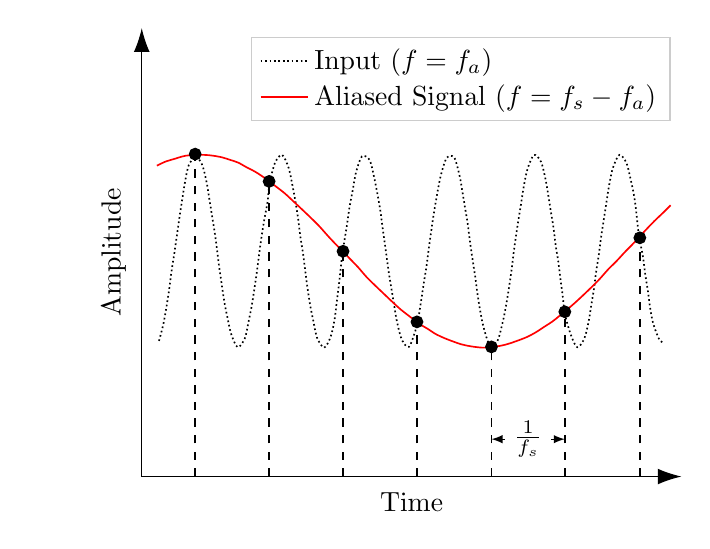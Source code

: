\definecolor{kitgreen}{rgb}{0,0.588,0.51}
\definecolor{kitblue}{rgb}{0.275,0.392,0.667}
\usetikzlibrary{arrows.meta}
\pgfplotsset{compat=1.11}
\def\arrlen{3mm}
\def\arrwidth{2mm}
\usetikzlibrary{calc}

\begin{tikzpicture}
\begin{axis}[%
axis lines=left, xtick=\empty, ytick=\empty,
xmin=0,
xmax=1,
ymin=0,
ymax=1.2,
xlabel={Time},
ylabel={Amplitude},
axis background/.style={fill=white},
axis line style={-{Latex[length=\arrlen,width=\arrwidth]}},
clip=false,
%xlabel style={yshift=-2.5cm},
legend cell align={left},
legend style={fill opacity=0.8, draw opacity=1, text opacity=1, draw=white!80!black},
]

\addplot [semithick,color=black,smooth,densely dotted]
  table[row sep=crcr]{%
0.032 0.363\\
0.04 0.408\\
0.046 0.456\\
0.051 0.503\\
0.055 0.548\\
0.06 0.594\\
0.065 0.644\\
0.07 0.695\\
0.075 0.742\\
0.08 0.787\\
0.087 0.833\\
0.1 0.857\\
0.112 0.834\\
0.12 0.789\\
0.125 0.745\\
0.13 0.7\\
0.135 0.655\\
0.139 0.613\\
0.143 0.566\\
0.148 0.516\\
0.153 0.468\\
0.159 0.424\\
0.166 0.38\\
0.178 0.346\\
0.191 0.37\\
0.198 0.415\\
0.204 0.459\\
0.209 0.505\\
0.214 0.555\\
0.218 0.601\\
0.222 0.642\\
0.227 0.687\\
0.233 0.734\\
0.237 0.785\\
0.247 0.84\\
0.26 0.861\\
0.272 0.827\\
0.279 0.781\\
0.285 0.734\\
0.29 0.688\\
0.294 0.641\\
0.299 0.596\\
0.303 0.55\\
0.307 0.506\\
0.312 0.459\\
0.318 0.416\\
0.325 0.371\\
0.338 0.345\\
0.35 0.374\\
0.357 0.418\\
0.362 0.475\\
0.366 0.521\\
0.368 0.548\\
0.372 0.598\\
0.38 0.671\\
0.385 0.721\\
0.391 0.767\\
0.397 0.814\\
0.408 0.857\\
0.422 0.848\\
0.43 0.805\\
0.436 0.762\\
0.442 0.713\\
0.446 0.669\\
0.45 0.628\\
0.454 0.586\\
0.458 0.544\\
0.463 0.5\\
0.468 0.456\\
0.473 0.414\\
0.482 0.366\\
0.495 0.347\\
0.507 0.39\\
0.512 0.419\\
0.518 0.473\\
0.523 0.521\\
0.528 0.566\\
0.532 0.612\\
0.537 0.663\\
0.542 0.711\\
0.548 0.761\\
0.554 0.805\\
0.565 0.853\\
0.579 0.854\\
0.589 0.805\\
0.594 0.764\\
0.599 0.72\\
0.604 0.677\\
0.608 0.631\\
0.613 0.581\\
0.618 0.534\\
0.622 0.49\\
0.627 0.445\\
0.633 0.402\\
0.644 0.355\\
0.659 0.363\\
0.669 0.414\\
0.675 0.457\\
0.68 0.501\\
0.685 0.55\\
0.689 0.597\\
0.693 0.639\\
0.698 0.687\\
0.703 0.731\\
0.708 0.777\\
0.715 0.824\\
0.727 0.861\\
0.74 0.842\\
0.748 0.797\\
0.753 0.756\\
0.758 0.71\\
0.763 0.666\\
0.767 0.619\\
0.772 0.574\\
0.776 0.527\\
0.78 0.485\\
0.784 0.436\\
0.795 0.38\\
0.807 0.346\\
0.82 0.369\\
0.828 0.414\\
0.833 0.459\\
0.838 0.503\\
0.842 0.548\\
0.847 0.594\\
0.851 0.639\\
0.856 0.686\\
0.861 0.733\\
0.866 0.779\\
0.873 0.826\\
0.885 0.861\\
0.898 0.84\\
0.906 0.795\\
0.912 0.754\\
0.916 0.713\\
0.921 0.648\\
0.929 0.586\\
0.933 0.541\\
0.938 0.496\\
0.942 0.452\\
0.948 0.408\\
0.96 0.364\\
0.969 0.358\\
};
\addlegendentry{Input ($f=f_a$)}

\addplot [semithick,color=red,smooth]
  table[row sep=crcr]{%
0.028 0.832\\
0.044 0.843\\
0.06 0.85\\
0.076 0.857\\
0.089 0.86\\
0.115 0.861\\
0.131 0.859\\
0.147 0.855\\
0.163 0.848\\
0.179 0.84\\
0.194 0.828\\
0.21 0.816\\
0.225 0.802\\
0.249 0.776\\
0.265 0.758\\
0.28 0.738\\
0.297 0.715\\
0.313 0.693\\
0.329 0.67\\
0.345 0.644\\
0.36 0.621\\
0.385 0.584\\
0.401 0.56\\
0.416 0.535\\
0.432 0.512\\
0.448 0.49\\
0.464 0.468\\
0.48 0.447\\
0.496 0.429\\
0.515 0.408\\
0.528 0.397\\
0.544 0.382\\
0.56 0.371\\
0.576 0.362\\
0.592 0.354\\
0.608 0.349\\
0.623 0.346\\
0.638 0.345\\
0.665 0.35\\
0.681 0.356\\
0.697 0.364\\
0.713 0.373\\
0.729 0.385\\
0.745 0.4\\
0.761 0.415\\
0.774 0.43\\
0.798 0.459\\
0.814 0.48\\
0.83 0.502\\
0.848 0.528\\
0.864 0.554\\
0.88 0.577\\
0.896 0.602\\
0.911 0.624\\
0.934 0.66\\
0.95 0.684\\
0.966 0.706\\
0.98 0.726\\
};
\addlegendentry{Aliased Signal ($f=f_s-f_a$)}

\addplot[ycomb,dashed,semithick]
  table[row sep=crcr]{%
0.099 0.863\\
0.236 0.79\\
0.373 0.603\\
0.51 0.414\\
0.648 0.347\\
0.784 0.441\\
0.923 0.639\\
};

\addplot[,semithick,only marks]
  table[row sep=crcr]{%
0.099 0.863\\
0.236 0.79\\
0.373 0.603\\
0.51 0.414\\
0.648 0.347\\
0.784 0.441\\
0.923 0.639\\
};
\draw[latex-latex] (0.648,0.1) -- node[fill=white] {$\frac{1}{f_s}$} (0.784,0.1);
\end{axis}
\end{tikzpicture}

